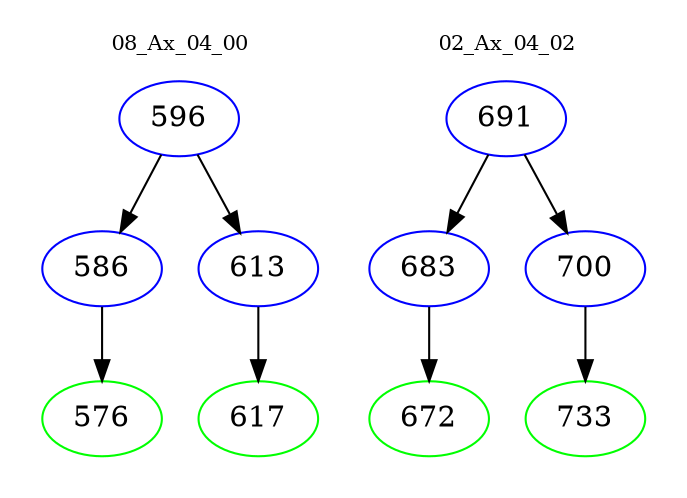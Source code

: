 digraph{
subgraph cluster_0 {
color = white
label = "08_Ax_04_00";
fontsize=10;
T0_596 [label="596", color="blue"]
T0_596 -> T0_586 [color="black"]
T0_586 [label="586", color="blue"]
T0_586 -> T0_576 [color="black"]
T0_576 [label="576", color="green"]
T0_596 -> T0_613 [color="black"]
T0_613 [label="613", color="blue"]
T0_613 -> T0_617 [color="black"]
T0_617 [label="617", color="green"]
}
subgraph cluster_1 {
color = white
label = "02_Ax_04_02";
fontsize=10;
T1_691 [label="691", color="blue"]
T1_691 -> T1_683 [color="black"]
T1_683 [label="683", color="blue"]
T1_683 -> T1_672 [color="black"]
T1_672 [label="672", color="green"]
T1_691 -> T1_700 [color="black"]
T1_700 [label="700", color="blue"]
T1_700 -> T1_733 [color="black"]
T1_733 [label="733", color="green"]
}
}
